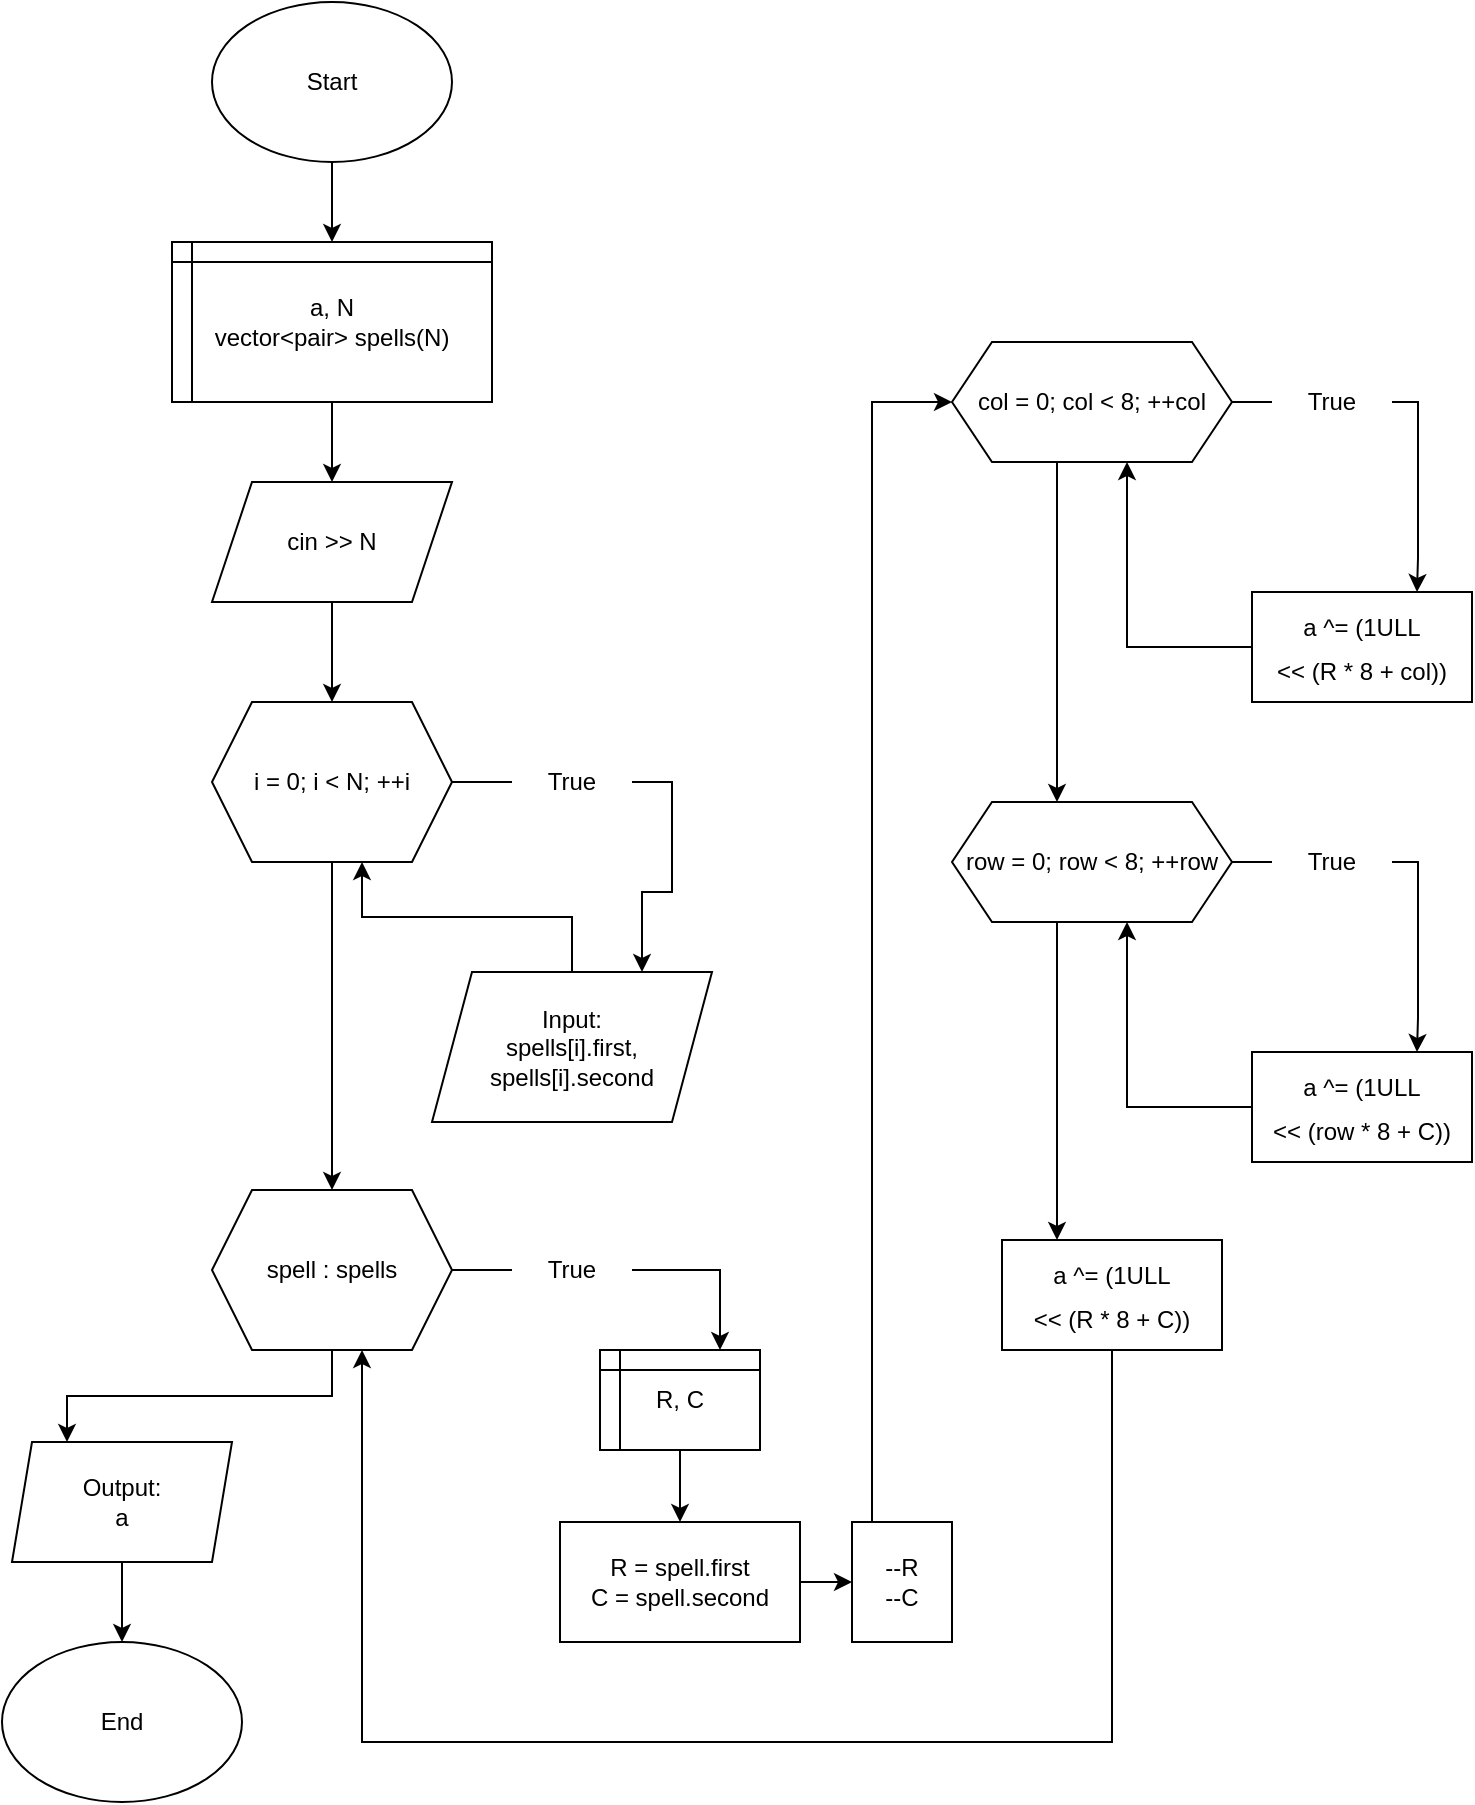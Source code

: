 <mxfile version="25.0.3">
  <diagram id="C5RBs43oDa-KdzZeNtuy" name="Page-1">
    <mxGraphModel dx="2018" dy="1114" grid="1" gridSize="10" guides="1" tooltips="1" connect="1" arrows="1" fold="1" page="1" pageScale="1" pageWidth="827" pageHeight="1169" math="0" shadow="0">
      <root>
        <mxCell id="WIyWlLk6GJQsqaUBKTNV-0" />
        <mxCell id="WIyWlLk6GJQsqaUBKTNV-1" parent="WIyWlLk6GJQsqaUBKTNV-0" />
        <mxCell id="74QXQLUD7nXrZMFog1rN-7" value="" style="edgeStyle=orthogonalEdgeStyle;rounded=0;orthogonalLoop=1;jettySize=auto;html=1;" edge="1" parent="WIyWlLk6GJQsqaUBKTNV-1" source="74QXQLUD7nXrZMFog1rN-0" target="74QXQLUD7nXrZMFog1rN-1">
          <mxGeometry relative="1" as="geometry" />
        </mxCell>
        <mxCell id="74QXQLUD7nXrZMFog1rN-0" value="Start" style="ellipse;whiteSpace=wrap;html=1;" vertex="1" parent="WIyWlLk6GJQsqaUBKTNV-1">
          <mxGeometry x="140" y="40" width="120" height="80" as="geometry" />
        </mxCell>
        <mxCell id="74QXQLUD7nXrZMFog1rN-8" value="" style="edgeStyle=orthogonalEdgeStyle;rounded=0;orthogonalLoop=1;jettySize=auto;html=1;" edge="1" parent="WIyWlLk6GJQsqaUBKTNV-1" source="74QXQLUD7nXrZMFog1rN-1" target="74QXQLUD7nXrZMFog1rN-2">
          <mxGeometry relative="1" as="geometry" />
        </mxCell>
        <mxCell id="74QXQLUD7nXrZMFog1rN-1" value="a, N&lt;div&gt;vector&amp;lt;pair&amp;gt; spells(N)&lt;/div&gt;" style="shape=internalStorage;whiteSpace=wrap;html=1;backgroundOutline=1;dx=10;dy=10;" vertex="1" parent="WIyWlLk6GJQsqaUBKTNV-1">
          <mxGeometry x="120" y="160" width="160" height="80" as="geometry" />
        </mxCell>
        <mxCell id="74QXQLUD7nXrZMFog1rN-9" value="" style="edgeStyle=orthogonalEdgeStyle;rounded=0;orthogonalLoop=1;jettySize=auto;html=1;" edge="1" parent="WIyWlLk6GJQsqaUBKTNV-1" source="74QXQLUD7nXrZMFog1rN-2" target="74QXQLUD7nXrZMFog1rN-3">
          <mxGeometry relative="1" as="geometry" />
        </mxCell>
        <mxCell id="74QXQLUD7nXrZMFog1rN-2" value="cin &amp;gt;&amp;gt; N" style="shape=parallelogram;perimeter=parallelogramPerimeter;whiteSpace=wrap;html=1;fixedSize=1;" vertex="1" parent="WIyWlLk6GJQsqaUBKTNV-1">
          <mxGeometry x="140" y="280" width="120" height="60" as="geometry" />
        </mxCell>
        <mxCell id="74QXQLUD7nXrZMFog1rN-5" style="edgeStyle=orthogonalEdgeStyle;rounded=0;orthogonalLoop=1;jettySize=auto;html=1;entryX=0.75;entryY=0;entryDx=0;entryDy=0;exitX=1;exitY=0.5;exitDx=0;exitDy=0;" edge="1" parent="WIyWlLk6GJQsqaUBKTNV-1" source="74QXQLUD7nXrZMFog1rN-11" target="74QXQLUD7nXrZMFog1rN-4">
          <mxGeometry relative="1" as="geometry" />
        </mxCell>
        <mxCell id="74QXQLUD7nXrZMFog1rN-21" style="edgeStyle=orthogonalEdgeStyle;rounded=0;orthogonalLoop=1;jettySize=auto;html=1;" edge="1" parent="WIyWlLk6GJQsqaUBKTNV-1" source="74QXQLUD7nXrZMFog1rN-3" target="74QXQLUD7nXrZMFog1rN-16">
          <mxGeometry relative="1" as="geometry" />
        </mxCell>
        <mxCell id="74QXQLUD7nXrZMFog1rN-3" value="i = 0; i &amp;lt; N; ++i" style="shape=hexagon;perimeter=hexagonPerimeter2;whiteSpace=wrap;html=1;fixedSize=1;" vertex="1" parent="WIyWlLk6GJQsqaUBKTNV-1">
          <mxGeometry x="140" y="390" width="120" height="80" as="geometry" />
        </mxCell>
        <mxCell id="74QXQLUD7nXrZMFog1rN-6" style="edgeStyle=orthogonalEdgeStyle;rounded=0;orthogonalLoop=1;jettySize=auto;html=1;entryX=0.625;entryY=1;entryDx=0;entryDy=0;" edge="1" parent="WIyWlLk6GJQsqaUBKTNV-1" source="74QXQLUD7nXrZMFog1rN-4" target="74QXQLUD7nXrZMFog1rN-3">
          <mxGeometry relative="1" as="geometry" />
        </mxCell>
        <mxCell id="74QXQLUD7nXrZMFog1rN-4" value="Input:&lt;div&gt;spells[i].first,&lt;/div&gt;&lt;div&gt;spells[i].second&lt;/div&gt;" style="shape=parallelogram;perimeter=parallelogramPerimeter;whiteSpace=wrap;html=1;fixedSize=1;" vertex="1" parent="WIyWlLk6GJQsqaUBKTNV-1">
          <mxGeometry x="250" y="525" width="140" height="75" as="geometry" />
        </mxCell>
        <mxCell id="74QXQLUD7nXrZMFog1rN-10" value="" style="edgeStyle=orthogonalEdgeStyle;rounded=0;orthogonalLoop=1;jettySize=auto;html=1;entryX=0;entryY=0.5;entryDx=0;entryDy=0;exitX=1;exitY=0.5;exitDx=0;exitDy=0;endArrow=none;endFill=0;" edge="1" parent="WIyWlLk6GJQsqaUBKTNV-1" source="74QXQLUD7nXrZMFog1rN-3" target="74QXQLUD7nXrZMFog1rN-11">
          <mxGeometry relative="1" as="geometry">
            <mxPoint x="260" y="430" as="sourcePoint" />
            <mxPoint x="340" y="525" as="targetPoint" />
          </mxGeometry>
        </mxCell>
        <mxCell id="74QXQLUD7nXrZMFog1rN-11" value="True" style="text;html=1;align=center;verticalAlign=middle;whiteSpace=wrap;rounded=0;" vertex="1" parent="WIyWlLk6GJQsqaUBKTNV-1">
          <mxGeometry x="290" y="415" width="60" height="30" as="geometry" />
        </mxCell>
        <mxCell id="74QXQLUD7nXrZMFog1rN-15" style="edgeStyle=orthogonalEdgeStyle;rounded=0;orthogonalLoop=1;jettySize=auto;html=1;entryX=0.75;entryY=0;entryDx=0;entryDy=0;exitX=1;exitY=0.5;exitDx=0;exitDy=0;" edge="1" parent="WIyWlLk6GJQsqaUBKTNV-1" source="74QXQLUD7nXrZMFog1rN-20" target="74QXQLUD7nXrZMFog1rN-22">
          <mxGeometry relative="1" as="geometry">
            <mxPoint x="355" y="769" as="targetPoint" />
          </mxGeometry>
        </mxCell>
        <mxCell id="74QXQLUD7nXrZMFog1rN-46" style="edgeStyle=orthogonalEdgeStyle;rounded=0;orthogonalLoop=1;jettySize=auto;html=1;entryX=0.25;entryY=0;entryDx=0;entryDy=0;" edge="1" parent="WIyWlLk6GJQsqaUBKTNV-1" source="74QXQLUD7nXrZMFog1rN-16" target="74QXQLUD7nXrZMFog1rN-45">
          <mxGeometry relative="1" as="geometry" />
        </mxCell>
        <mxCell id="74QXQLUD7nXrZMFog1rN-16" value="spell : spells" style="shape=hexagon;perimeter=hexagonPerimeter2;whiteSpace=wrap;html=1;fixedSize=1;" vertex="1" parent="WIyWlLk6GJQsqaUBKTNV-1">
          <mxGeometry x="140" y="634" width="120" height="80" as="geometry" />
        </mxCell>
        <mxCell id="74QXQLUD7nXrZMFog1rN-19" value="" style="edgeStyle=orthogonalEdgeStyle;rounded=0;orthogonalLoop=1;jettySize=auto;html=1;entryX=0;entryY=0.5;entryDx=0;entryDy=0;exitX=1;exitY=0.5;exitDx=0;exitDy=0;endArrow=none;endFill=0;" edge="1" parent="WIyWlLk6GJQsqaUBKTNV-1" source="74QXQLUD7nXrZMFog1rN-16" target="74QXQLUD7nXrZMFog1rN-20">
          <mxGeometry relative="1" as="geometry">
            <mxPoint x="260" y="674" as="sourcePoint" />
            <mxPoint x="340" y="769" as="targetPoint" />
          </mxGeometry>
        </mxCell>
        <mxCell id="74QXQLUD7nXrZMFog1rN-20" value="True" style="text;html=1;align=center;verticalAlign=middle;whiteSpace=wrap;rounded=0;" vertex="1" parent="WIyWlLk6GJQsqaUBKTNV-1">
          <mxGeometry x="290" y="659" width="60" height="30" as="geometry" />
        </mxCell>
        <mxCell id="74QXQLUD7nXrZMFog1rN-24" value="" style="edgeStyle=orthogonalEdgeStyle;rounded=0;orthogonalLoop=1;jettySize=auto;html=1;" edge="1" parent="WIyWlLk6GJQsqaUBKTNV-1" source="74QXQLUD7nXrZMFog1rN-22" target="74QXQLUD7nXrZMFog1rN-23">
          <mxGeometry relative="1" as="geometry" />
        </mxCell>
        <mxCell id="74QXQLUD7nXrZMFog1rN-22" value="R, C" style="shape=internalStorage;whiteSpace=wrap;html=1;backgroundOutline=1;dx=10;dy=10;" vertex="1" parent="WIyWlLk6GJQsqaUBKTNV-1">
          <mxGeometry x="334" y="714" width="80" height="50" as="geometry" />
        </mxCell>
        <mxCell id="74QXQLUD7nXrZMFog1rN-26" value="" style="edgeStyle=orthogonalEdgeStyle;rounded=0;orthogonalLoop=1;jettySize=auto;html=1;" edge="1" parent="WIyWlLk6GJQsqaUBKTNV-1" source="74QXQLUD7nXrZMFog1rN-23" target="74QXQLUD7nXrZMFog1rN-25">
          <mxGeometry relative="1" as="geometry" />
        </mxCell>
        <mxCell id="74QXQLUD7nXrZMFog1rN-23" value="R = spell.first&lt;div&gt;C = spell.second&lt;/div&gt;" style="shape=parallelogram;perimeter=parallelogramPerimeter;whiteSpace=wrap;html=1;fixedSize=1;size=-60.0;" vertex="1" parent="WIyWlLk6GJQsqaUBKTNV-1">
          <mxGeometry x="314" y="800" width="120" height="60" as="geometry" />
        </mxCell>
        <mxCell id="74QXQLUD7nXrZMFog1rN-34" style="edgeStyle=orthogonalEdgeStyle;rounded=0;orthogonalLoop=1;jettySize=auto;html=1;entryX=0;entryY=0.5;entryDx=0;entryDy=0;" edge="1" parent="WIyWlLk6GJQsqaUBKTNV-1" source="74QXQLUD7nXrZMFog1rN-25" target="74QXQLUD7nXrZMFog1rN-29">
          <mxGeometry relative="1" as="geometry">
            <Array as="points">
              <mxPoint x="470" y="240" />
            </Array>
          </mxGeometry>
        </mxCell>
        <mxCell id="74QXQLUD7nXrZMFog1rN-25" value="--R&lt;div&gt;--C&lt;/div&gt;" style="shape=parallelogram;perimeter=parallelogramPerimeter;whiteSpace=wrap;html=1;fixedSize=1;size=-60.0;" vertex="1" parent="WIyWlLk6GJQsqaUBKTNV-1">
          <mxGeometry x="460" y="800" width="50" height="60" as="geometry" />
        </mxCell>
        <mxCell id="74QXQLUD7nXrZMFog1rN-28" style="edgeStyle=orthogonalEdgeStyle;rounded=0;orthogonalLoop=1;jettySize=auto;html=1;entryX=0.75;entryY=0;entryDx=0;entryDy=0;exitX=1;exitY=0.5;exitDx=0;exitDy=0;" edge="1" parent="WIyWlLk6GJQsqaUBKTNV-1" source="74QXQLUD7nXrZMFog1rN-33">
          <mxGeometry relative="1" as="geometry">
            <mxPoint x="736" y="223" as="sourcePoint" />
            <mxPoint x="742.5" y="335" as="targetPoint" />
            <Array as="points">
              <mxPoint x="743" y="240" />
              <mxPoint x="743" y="318" />
              <mxPoint x="743" y="318" />
            </Array>
          </mxGeometry>
        </mxCell>
        <mxCell id="74QXQLUD7nXrZMFog1rN-41" style="edgeStyle=orthogonalEdgeStyle;rounded=0;orthogonalLoop=1;jettySize=auto;html=1;exitX=0.375;exitY=1;exitDx=0;exitDy=0;entryX=0.375;entryY=0;entryDx=0;entryDy=0;" edge="1" parent="WIyWlLk6GJQsqaUBKTNV-1" source="74QXQLUD7nXrZMFog1rN-29" target="74QXQLUD7nXrZMFog1rN-36">
          <mxGeometry relative="1" as="geometry" />
        </mxCell>
        <mxCell id="74QXQLUD7nXrZMFog1rN-29" value="col = 0; col &amp;lt; 8; ++col" style="shape=hexagon;perimeter=hexagonPerimeter2;whiteSpace=wrap;html=1;fixedSize=1;" vertex="1" parent="WIyWlLk6GJQsqaUBKTNV-1">
          <mxGeometry x="510" y="210" width="140" height="60" as="geometry" />
        </mxCell>
        <mxCell id="74QXQLUD7nXrZMFog1rN-30" style="edgeStyle=orthogonalEdgeStyle;rounded=0;orthogonalLoop=1;jettySize=auto;html=1;entryX=0.625;entryY=1;entryDx=0;entryDy=0;" edge="1" parent="WIyWlLk6GJQsqaUBKTNV-1" source="74QXQLUD7nXrZMFog1rN-31" target="74QXQLUD7nXrZMFog1rN-29">
          <mxGeometry relative="1" as="geometry" />
        </mxCell>
        <mxCell id="74QXQLUD7nXrZMFog1rN-31" value="&lt;div style=&quot;line-height: 22px; white-space: pre;&quot;&gt;&lt;font face=&quot;Helvetica&quot; style=&quot;&quot;&gt;a ^= (1ULL&lt;/font&gt;&lt;/div&gt;&lt;div style=&quot;line-height: 22px; white-space: pre;&quot;&gt;&lt;font face=&quot;Helvetica&quot; style=&quot;&quot;&gt;&amp;lt;&amp;lt; (R * 8 + col))&lt;/font&gt;&lt;/div&gt;" style="shape=parallelogram;perimeter=parallelogramPerimeter;whiteSpace=wrap;html=1;fixedSize=1;size=-60;" vertex="1" parent="WIyWlLk6GJQsqaUBKTNV-1">
          <mxGeometry x="660" y="335" width="110" height="55" as="geometry" />
        </mxCell>
        <mxCell id="74QXQLUD7nXrZMFog1rN-32" value="" style="edgeStyle=orthogonalEdgeStyle;rounded=0;orthogonalLoop=1;jettySize=auto;html=1;entryX=0;entryY=0.5;entryDx=0;entryDy=0;exitX=1;exitY=0.5;exitDx=0;exitDy=0;endArrow=none;endFill=0;" edge="1" parent="WIyWlLk6GJQsqaUBKTNV-1" source="74QXQLUD7nXrZMFog1rN-29" target="74QXQLUD7nXrZMFog1rN-33">
          <mxGeometry relative="1" as="geometry">
            <mxPoint x="640" y="240" as="sourcePoint" />
            <mxPoint x="720" y="335" as="targetPoint" />
          </mxGeometry>
        </mxCell>
        <mxCell id="74QXQLUD7nXrZMFog1rN-33" value="True" style="text;html=1;align=center;verticalAlign=middle;whiteSpace=wrap;rounded=0;" vertex="1" parent="WIyWlLk6GJQsqaUBKTNV-1">
          <mxGeometry x="670" y="225" width="60" height="30" as="geometry" />
        </mxCell>
        <mxCell id="74QXQLUD7nXrZMFog1rN-35" style="edgeStyle=orthogonalEdgeStyle;rounded=0;orthogonalLoop=1;jettySize=auto;html=1;entryX=0.75;entryY=0;entryDx=0;entryDy=0;exitX=1;exitY=0.5;exitDx=0;exitDy=0;" edge="1" parent="WIyWlLk6GJQsqaUBKTNV-1" source="74QXQLUD7nXrZMFog1rN-40">
          <mxGeometry relative="1" as="geometry">
            <mxPoint x="736" y="453" as="sourcePoint" />
            <mxPoint x="742.5" y="565" as="targetPoint" />
            <Array as="points">
              <mxPoint x="743" y="470" />
              <mxPoint x="743" y="548" />
              <mxPoint x="743" y="548" />
            </Array>
          </mxGeometry>
        </mxCell>
        <mxCell id="74QXQLUD7nXrZMFog1rN-43" style="edgeStyle=orthogonalEdgeStyle;rounded=0;orthogonalLoop=1;jettySize=auto;html=1;exitX=0.375;exitY=1;exitDx=0;exitDy=0;entryX=0.25;entryY=0;entryDx=0;entryDy=0;" edge="1" parent="WIyWlLk6GJQsqaUBKTNV-1" source="74QXQLUD7nXrZMFog1rN-36" target="74QXQLUD7nXrZMFog1rN-42">
          <mxGeometry relative="1" as="geometry" />
        </mxCell>
        <mxCell id="74QXQLUD7nXrZMFog1rN-36" value="row = 0; row &amp;lt; 8; ++row" style="shape=hexagon;perimeter=hexagonPerimeter2;whiteSpace=wrap;html=1;fixedSize=1;" vertex="1" parent="WIyWlLk6GJQsqaUBKTNV-1">
          <mxGeometry x="510" y="440" width="140" height="60" as="geometry" />
        </mxCell>
        <mxCell id="74QXQLUD7nXrZMFog1rN-37" style="edgeStyle=orthogonalEdgeStyle;rounded=0;orthogonalLoop=1;jettySize=auto;html=1;entryX=0.625;entryY=1;entryDx=0;entryDy=0;" edge="1" parent="WIyWlLk6GJQsqaUBKTNV-1" source="74QXQLUD7nXrZMFog1rN-38" target="74QXQLUD7nXrZMFog1rN-36">
          <mxGeometry relative="1" as="geometry" />
        </mxCell>
        <mxCell id="74QXQLUD7nXrZMFog1rN-38" value="&lt;div style=&quot;line-height: 22px; white-space: pre;&quot;&gt;&lt;font face=&quot;Helvetica&quot; style=&quot;&quot;&gt;a ^= (1ULL&lt;/font&gt;&lt;/div&gt;&lt;div style=&quot;line-height: 22px; white-space: pre;&quot;&gt;&lt;font face=&quot;Helvetica&quot; style=&quot;&quot;&gt;&amp;lt;&amp;lt; (row * 8 + C))&lt;/font&gt;&lt;/div&gt;" style="shape=parallelogram;perimeter=parallelogramPerimeter;whiteSpace=wrap;html=1;fixedSize=1;size=-60;" vertex="1" parent="WIyWlLk6GJQsqaUBKTNV-1">
          <mxGeometry x="660" y="565" width="110" height="55" as="geometry" />
        </mxCell>
        <mxCell id="74QXQLUD7nXrZMFog1rN-39" value="" style="edgeStyle=orthogonalEdgeStyle;rounded=0;orthogonalLoop=1;jettySize=auto;html=1;entryX=0;entryY=0.5;entryDx=0;entryDy=0;exitX=1;exitY=0.5;exitDx=0;exitDy=0;endArrow=none;endFill=0;" edge="1" parent="WIyWlLk6GJQsqaUBKTNV-1" source="74QXQLUD7nXrZMFog1rN-36" target="74QXQLUD7nXrZMFog1rN-40">
          <mxGeometry relative="1" as="geometry">
            <mxPoint x="640" y="470" as="sourcePoint" />
            <mxPoint x="720" y="565" as="targetPoint" />
          </mxGeometry>
        </mxCell>
        <mxCell id="74QXQLUD7nXrZMFog1rN-40" value="True" style="text;html=1;align=center;verticalAlign=middle;whiteSpace=wrap;rounded=0;" vertex="1" parent="WIyWlLk6GJQsqaUBKTNV-1">
          <mxGeometry x="670" y="455" width="60" height="30" as="geometry" />
        </mxCell>
        <mxCell id="74QXQLUD7nXrZMFog1rN-44" style="edgeStyle=orthogonalEdgeStyle;rounded=0;orthogonalLoop=1;jettySize=auto;html=1;entryX=0.625;entryY=1;entryDx=0;entryDy=0;" edge="1" parent="WIyWlLk6GJQsqaUBKTNV-1" source="74QXQLUD7nXrZMFog1rN-42" target="74QXQLUD7nXrZMFog1rN-16">
          <mxGeometry relative="1" as="geometry">
            <Array as="points">
              <mxPoint x="590" y="910" />
              <mxPoint x="215" y="910" />
            </Array>
          </mxGeometry>
        </mxCell>
        <mxCell id="74QXQLUD7nXrZMFog1rN-42" value="&lt;div style=&quot;line-height: 22px; white-space: pre;&quot;&gt;&lt;font face=&quot;Helvetica&quot; style=&quot;&quot;&gt;a ^= (1ULL&lt;/font&gt;&lt;/div&gt;&lt;div style=&quot;line-height: 22px; white-space: pre;&quot;&gt;&lt;font face=&quot;Helvetica&quot; style=&quot;&quot;&gt;&amp;lt;&amp;lt; (R * 8 + C))&lt;/font&gt;&lt;/div&gt;" style="shape=parallelogram;perimeter=parallelogramPerimeter;whiteSpace=wrap;html=1;fixedSize=1;size=-60;" vertex="1" parent="WIyWlLk6GJQsqaUBKTNV-1">
          <mxGeometry x="535" y="659" width="110" height="55" as="geometry" />
        </mxCell>
        <mxCell id="74QXQLUD7nXrZMFog1rN-48" value="" style="edgeStyle=orthogonalEdgeStyle;rounded=0;orthogonalLoop=1;jettySize=auto;html=1;" edge="1" parent="WIyWlLk6GJQsqaUBKTNV-1" source="74QXQLUD7nXrZMFog1rN-45" target="74QXQLUD7nXrZMFog1rN-47">
          <mxGeometry relative="1" as="geometry" />
        </mxCell>
        <mxCell id="74QXQLUD7nXrZMFog1rN-45" value="Output:&lt;div&gt;a&lt;/div&gt;" style="shape=parallelogram;perimeter=parallelogramPerimeter;whiteSpace=wrap;html=1;fixedSize=1;size=10;" vertex="1" parent="WIyWlLk6GJQsqaUBKTNV-1">
          <mxGeometry x="40" y="760" width="110" height="60" as="geometry" />
        </mxCell>
        <mxCell id="74QXQLUD7nXrZMFog1rN-47" value="End" style="ellipse;whiteSpace=wrap;html=1;" vertex="1" parent="WIyWlLk6GJQsqaUBKTNV-1">
          <mxGeometry x="35" y="860" width="120" height="80" as="geometry" />
        </mxCell>
      </root>
    </mxGraphModel>
  </diagram>
</mxfile>
